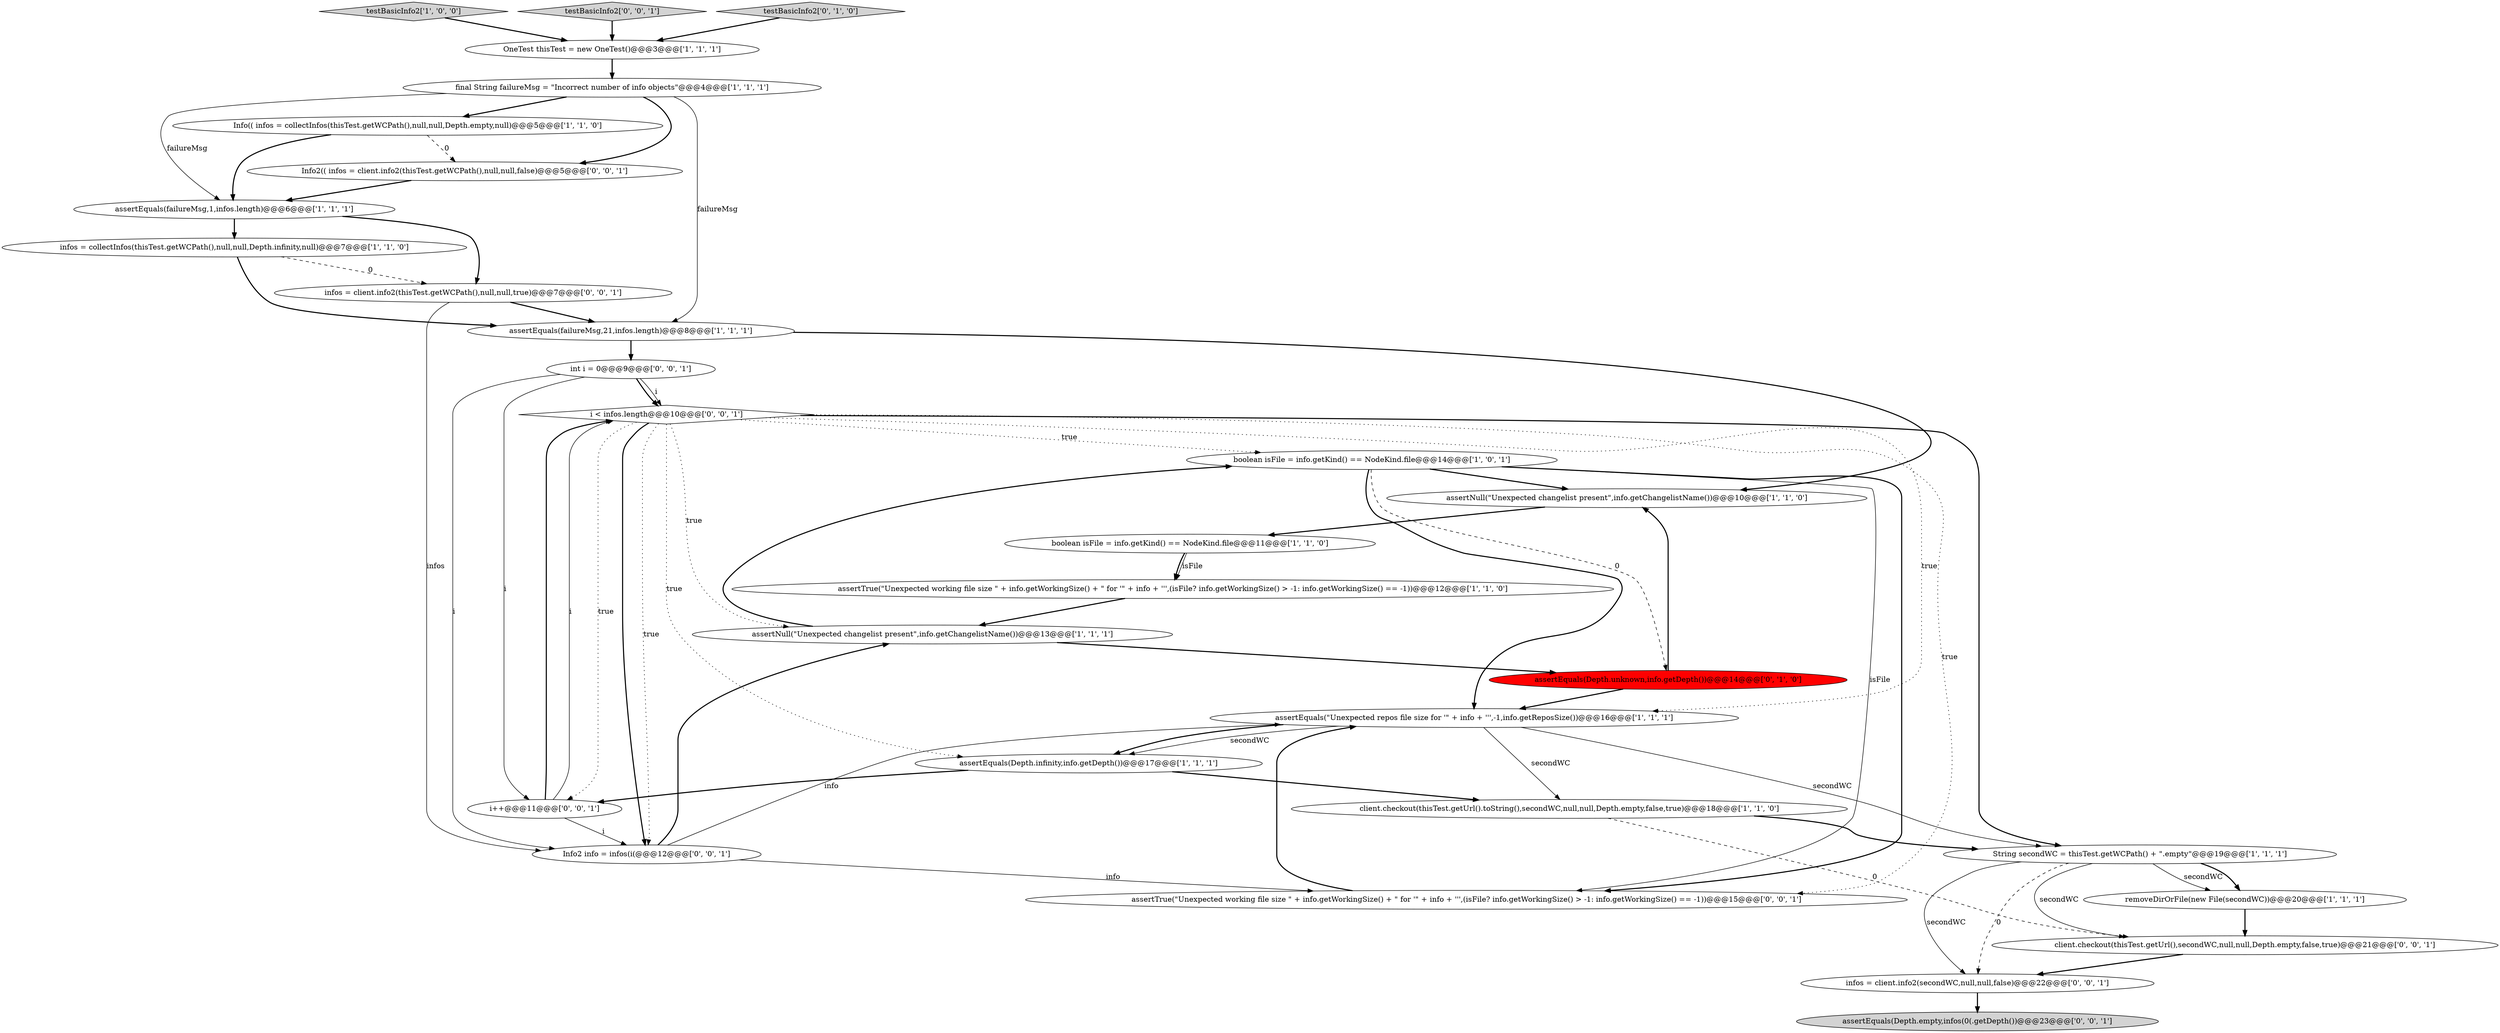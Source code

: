 digraph {
24 [style = filled, label = "infos = client.info2(secondWC,null,null,false)@@@22@@@['0', '0', '1']", fillcolor = white, shape = ellipse image = "AAA0AAABBB3BBB"];
14 [style = filled, label = "boolean isFile = info.getKind() == NodeKind.file@@@14@@@['1', '0', '1']", fillcolor = white, shape = ellipse image = "AAA0AAABBB1BBB"];
9 [style = filled, label = "assertEquals(Depth.infinity,info.getDepth())@@@17@@@['1', '1', '1']", fillcolor = white, shape = ellipse image = "AAA0AAABBB1BBB"];
3 [style = filled, label = "testBasicInfo2['1', '0', '0']", fillcolor = lightgray, shape = diamond image = "AAA0AAABBB1BBB"];
13 [style = filled, label = "assertEquals(failureMsg,21,infos.length)@@@8@@@['1', '1', '1']", fillcolor = white, shape = ellipse image = "AAA0AAABBB1BBB"];
11 [style = filled, label = "Info(( infos = collectInfos(thisTest.getWCPath(),null,null,Depth.empty,null)@@@5@@@['1', '1', '0']", fillcolor = white, shape = ellipse image = "AAA0AAABBB1BBB"];
22 [style = filled, label = "Info2(( infos = client.info2(thisTest.getWCPath(),null,null,false)@@@5@@@['0', '0', '1']", fillcolor = white, shape = ellipse image = "AAA0AAABBB3BBB"];
12 [style = filled, label = "OneTest thisTest = new OneTest()@@@3@@@['1', '1', '1']", fillcolor = white, shape = ellipse image = "AAA0AAABBB1BBB"];
28 [style = filled, label = "testBasicInfo2['0', '0', '1']", fillcolor = lightgray, shape = diamond image = "AAA0AAABBB3BBB"];
19 [style = filled, label = "i < infos.length@@@10@@@['0', '0', '1']", fillcolor = white, shape = diamond image = "AAA0AAABBB3BBB"];
5 [style = filled, label = "boolean isFile = info.getKind() == NodeKind.file@@@11@@@['1', '1', '0']", fillcolor = white, shape = ellipse image = "AAA0AAABBB1BBB"];
21 [style = filled, label = "i++@@@11@@@['0', '0', '1']", fillcolor = white, shape = ellipse image = "AAA0AAABBB3BBB"];
29 [style = filled, label = "client.checkout(thisTest.getUrl(),secondWC,null,null,Depth.empty,false,true)@@@21@@@['0', '0', '1']", fillcolor = white, shape = ellipse image = "AAA0AAABBB3BBB"];
0 [style = filled, label = "infos = collectInfos(thisTest.getWCPath(),null,null,Depth.infinity,null)@@@7@@@['1', '1', '0']", fillcolor = white, shape = ellipse image = "AAA0AAABBB1BBB"];
20 [style = filled, label = "int i = 0@@@9@@@['0', '0', '1']", fillcolor = white, shape = ellipse image = "AAA0AAABBB3BBB"];
26 [style = filled, label = "Info2 info = infos(i(@@@12@@@['0', '0', '1']", fillcolor = white, shape = ellipse image = "AAA0AAABBB3BBB"];
1 [style = filled, label = "client.checkout(thisTest.getUrl().toString(),secondWC,null,null,Depth.empty,false,true)@@@18@@@['1', '1', '0']", fillcolor = white, shape = ellipse image = "AAA0AAABBB1BBB"];
7 [style = filled, label = "assertNull(\"Unexpected changelist present\",info.getChangelistName())@@@10@@@['1', '1', '0']", fillcolor = white, shape = ellipse image = "AAA0AAABBB1BBB"];
25 [style = filled, label = "assertEquals(Depth.empty,infos(0(.getDepth())@@@23@@@['0', '0', '1']", fillcolor = lightgray, shape = ellipse image = "AAA0AAABBB3BBB"];
2 [style = filled, label = "String secondWC = thisTest.getWCPath() + \".empty\"@@@19@@@['1', '1', '1']", fillcolor = white, shape = ellipse image = "AAA0AAABBB1BBB"];
15 [style = filled, label = "assertEquals(failureMsg,1,infos.length)@@@6@@@['1', '1', '1']", fillcolor = white, shape = ellipse image = "AAA0AAABBB1BBB"];
10 [style = filled, label = "removeDirOrFile(new File(secondWC))@@@20@@@['1', '1', '1']", fillcolor = white, shape = ellipse image = "AAA0AAABBB1BBB"];
23 [style = filled, label = "infos = client.info2(thisTest.getWCPath(),null,null,true)@@@7@@@['0', '0', '1']", fillcolor = white, shape = ellipse image = "AAA0AAABBB3BBB"];
16 [style = filled, label = "assertEquals(\"Unexpected repos file size for '\" + info + ''',-1,info.getReposSize())@@@16@@@['1', '1', '1']", fillcolor = white, shape = ellipse image = "AAA0AAABBB1BBB"];
27 [style = filled, label = "assertTrue(\"Unexpected working file size \" + info.getWorkingSize() + \" for '\" + info + ''',(isFile? info.getWorkingSize() > -1: info.getWorkingSize() == -1))@@@15@@@['0', '0', '1']", fillcolor = white, shape = ellipse image = "AAA0AAABBB3BBB"];
17 [style = filled, label = "assertEquals(Depth.unknown,info.getDepth())@@@14@@@['0', '1', '0']", fillcolor = red, shape = ellipse image = "AAA1AAABBB2BBB"];
18 [style = filled, label = "testBasicInfo2['0', '1', '0']", fillcolor = lightgray, shape = diamond image = "AAA0AAABBB2BBB"];
6 [style = filled, label = "assertTrue(\"Unexpected working file size \" + info.getWorkingSize() + \" for '\" + info + ''',(isFile? info.getWorkingSize() > -1: info.getWorkingSize() == -1))@@@12@@@['1', '1', '0']", fillcolor = white, shape = ellipse image = "AAA0AAABBB1BBB"];
8 [style = filled, label = "assertNull(\"Unexpected changelist present\",info.getChangelistName())@@@13@@@['1', '1', '1']", fillcolor = white, shape = ellipse image = "AAA0AAABBB1BBB"];
4 [style = filled, label = "final String failureMsg = \"Incorrect number of info objects\"@@@4@@@['1', '1', '1']", fillcolor = white, shape = ellipse image = "AAA0AAABBB1BBB"];
2->29 [style = solid, label="secondWC"];
14->16 [style = bold, label=""];
16->1 [style = solid, label="secondWC"];
15->23 [style = bold, label=""];
19->14 [style = dotted, label="true"];
22->15 [style = bold, label=""];
5->6 [style = solid, label="isFile"];
0->13 [style = bold, label=""];
21->19 [style = bold, label=""];
26->27 [style = solid, label="info"];
2->24 [style = solid, label="secondWC"];
16->2 [style = solid, label="secondWC"];
20->21 [style = solid, label="i"];
21->19 [style = solid, label="i"];
0->23 [style = dashed, label="0"];
11->22 [style = dashed, label="0"];
1->29 [style = dashed, label="0"];
18->12 [style = bold, label=""];
2->10 [style = solid, label="secondWC"];
8->14 [style = bold, label=""];
19->27 [style = dotted, label="true"];
26->8 [style = bold, label=""];
16->9 [style = solid, label="secondWC"];
19->21 [style = dotted, label="true"];
19->2 [style = bold, label=""];
3->12 [style = bold, label=""];
27->16 [style = bold, label=""];
28->12 [style = bold, label=""];
20->19 [style = solid, label="i"];
2->10 [style = bold, label=""];
19->8 [style = dotted, label="true"];
14->27 [style = solid, label="isFile"];
11->15 [style = bold, label=""];
14->7 [style = bold, label=""];
17->7 [style = bold, label=""];
8->17 [style = bold, label=""];
7->5 [style = bold, label=""];
23->26 [style = solid, label="infos"];
5->6 [style = bold, label=""];
20->26 [style = solid, label="i"];
12->4 [style = bold, label=""];
10->29 [style = bold, label=""];
21->26 [style = solid, label="i"];
23->13 [style = bold, label=""];
13->7 [style = bold, label=""];
19->26 [style = bold, label=""];
24->25 [style = bold, label=""];
15->0 [style = bold, label=""];
6->8 [style = bold, label=""];
19->9 [style = dotted, label="true"];
9->21 [style = bold, label=""];
19->16 [style = dotted, label="true"];
4->15 [style = solid, label="failureMsg"];
14->17 [style = dashed, label="0"];
1->2 [style = bold, label=""];
14->27 [style = bold, label=""];
2->24 [style = dashed, label="0"];
9->1 [style = bold, label=""];
4->11 [style = bold, label=""];
20->19 [style = bold, label=""];
29->24 [style = bold, label=""];
4->13 [style = solid, label="failureMsg"];
4->22 [style = bold, label=""];
16->9 [style = bold, label=""];
17->16 [style = bold, label=""];
26->16 [style = solid, label="info"];
19->26 [style = dotted, label="true"];
13->20 [style = bold, label=""];
}
